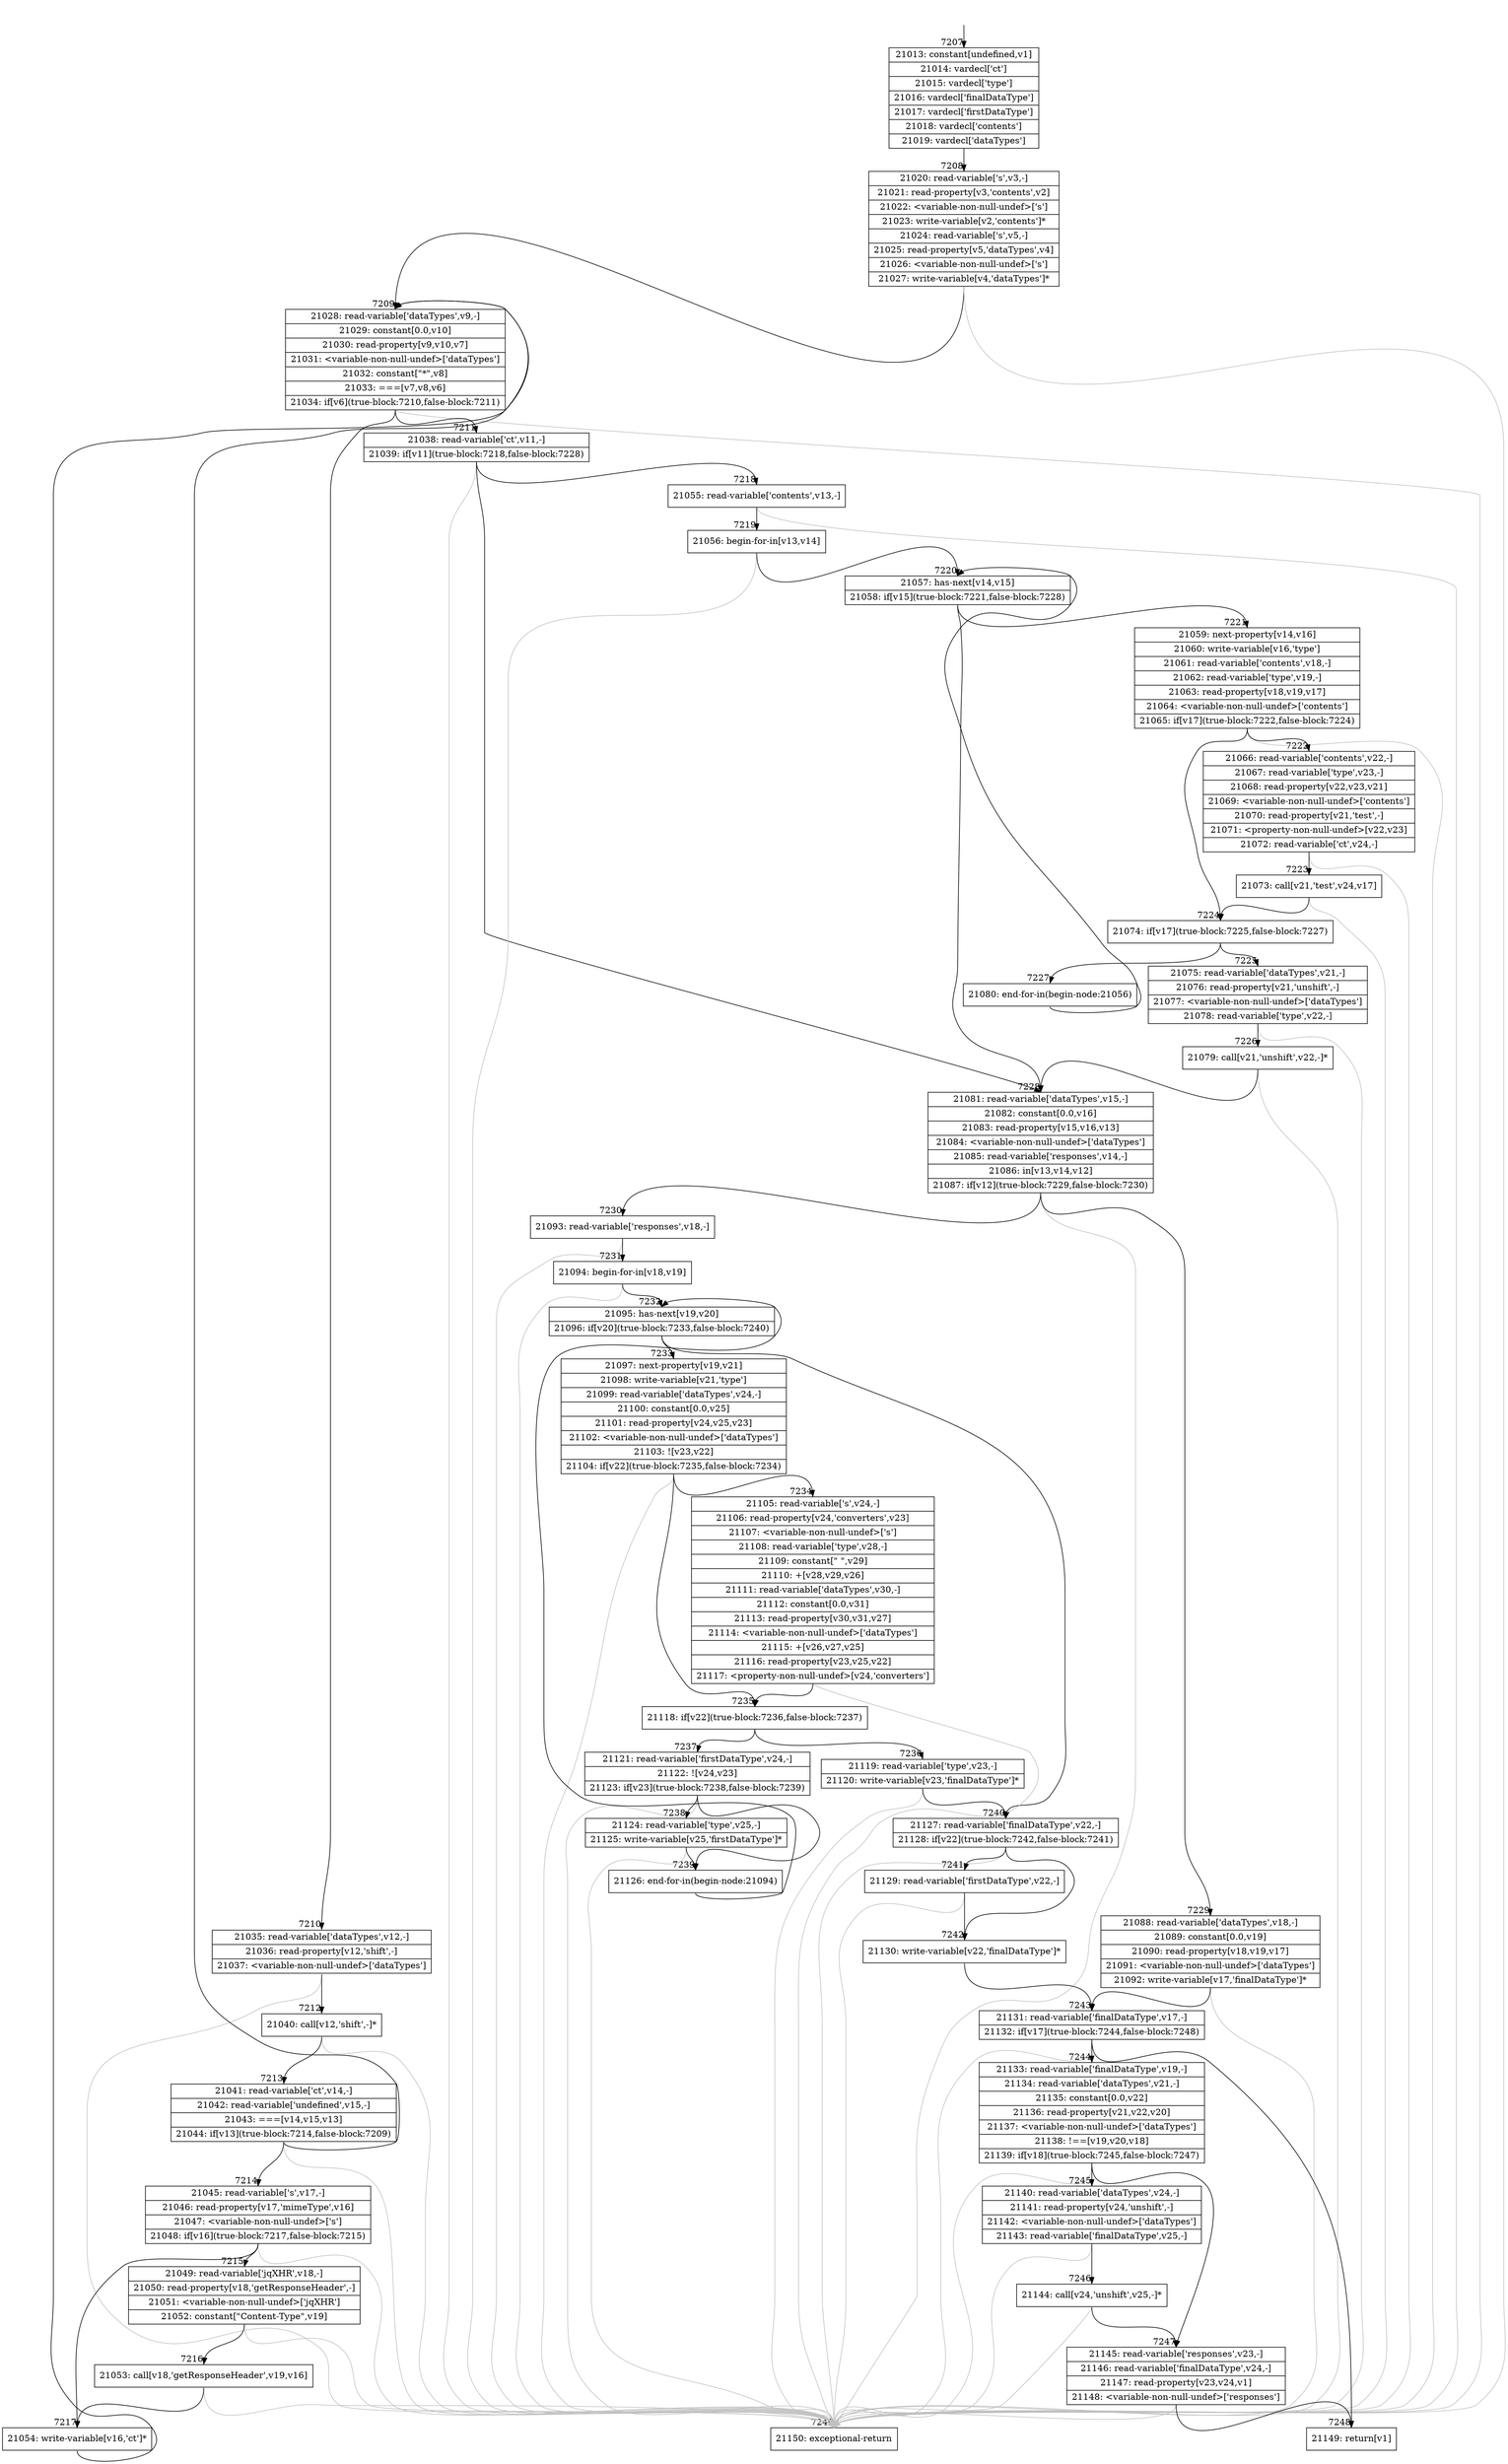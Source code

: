 digraph {
rankdir="TD"
BB_entry466[shape=none,label=""];
BB_entry466 -> BB7207 [tailport=s, headport=n, headlabel="    7207"]
BB7207 [shape=record label="{21013: constant[undefined,v1]|21014: vardecl['ct']|21015: vardecl['type']|21016: vardecl['finalDataType']|21017: vardecl['firstDataType']|21018: vardecl['contents']|21019: vardecl['dataTypes']}" ] 
BB7207 -> BB7208 [tailport=s, headport=n, headlabel="      7208"]
BB7208 [shape=record label="{21020: read-variable['s',v3,-]|21021: read-property[v3,'contents',v2]|21022: \<variable-non-null-undef\>['s']|21023: write-variable[v2,'contents']*|21024: read-variable['s',v5,-]|21025: read-property[v5,'dataTypes',v4]|21026: \<variable-non-null-undef\>['s']|21027: write-variable[v4,'dataTypes']*}" ] 
BB7208 -> BB7209 [tailport=s, headport=n, headlabel="      7209"]
BB7208 -> BB7249 [tailport=s, headport=n, color=gray, headlabel="      7249"]
BB7209 [shape=record label="{21028: read-variable['dataTypes',v9,-]|21029: constant[0.0,v10]|21030: read-property[v9,v10,v7]|21031: \<variable-non-null-undef\>['dataTypes']|21032: constant[\"*\",v8]|21033: ===[v7,v8,v6]|21034: if[v6](true-block:7210,false-block:7211)}" ] 
BB7209 -> BB7210 [tailport=s, headport=n, headlabel="      7210"]
BB7209 -> BB7211 [tailport=s, headport=n, headlabel="      7211"]
BB7209 -> BB7249 [tailport=s, headport=n, color=gray]
BB7210 [shape=record label="{21035: read-variable['dataTypes',v12,-]|21036: read-property[v12,'shift',-]|21037: \<variable-non-null-undef\>['dataTypes']}" ] 
BB7210 -> BB7212 [tailport=s, headport=n, headlabel="      7212"]
BB7210 -> BB7249 [tailport=s, headport=n, color=gray]
BB7211 [shape=record label="{21038: read-variable['ct',v11,-]|21039: if[v11](true-block:7218,false-block:7228)}" ] 
BB7211 -> BB7218 [tailport=s, headport=n, headlabel="      7218"]
BB7211 -> BB7228 [tailport=s, headport=n, headlabel="      7228"]
BB7211 -> BB7249 [tailport=s, headport=n, color=gray]
BB7212 [shape=record label="{21040: call[v12,'shift',-]*}" ] 
BB7212 -> BB7213 [tailport=s, headport=n, headlabel="      7213"]
BB7212 -> BB7249 [tailport=s, headport=n, color=gray]
BB7213 [shape=record label="{21041: read-variable['ct',v14,-]|21042: read-variable['undefined',v15,-]|21043: ===[v14,v15,v13]|21044: if[v13](true-block:7214,false-block:7209)}" ] 
BB7213 -> BB7214 [tailport=s, headport=n, headlabel="      7214"]
BB7213 -> BB7209 [tailport=s, headport=n]
BB7213 -> BB7249 [tailport=s, headport=n, color=gray]
BB7214 [shape=record label="{21045: read-variable['s',v17,-]|21046: read-property[v17,'mimeType',v16]|21047: \<variable-non-null-undef\>['s']|21048: if[v16](true-block:7217,false-block:7215)}" ] 
BB7214 -> BB7217 [tailport=s, headport=n, headlabel="      7217"]
BB7214 -> BB7215 [tailport=s, headport=n, headlabel="      7215"]
BB7214 -> BB7249 [tailport=s, headport=n, color=gray]
BB7215 [shape=record label="{21049: read-variable['jqXHR',v18,-]|21050: read-property[v18,'getResponseHeader',-]|21051: \<variable-non-null-undef\>['jqXHR']|21052: constant[\"Content-Type\",v19]}" ] 
BB7215 -> BB7216 [tailport=s, headport=n, headlabel="      7216"]
BB7215 -> BB7249 [tailport=s, headport=n, color=gray]
BB7216 [shape=record label="{21053: call[v18,'getResponseHeader',v19,v16]}" ] 
BB7216 -> BB7217 [tailport=s, headport=n]
BB7216 -> BB7249 [tailport=s, headport=n, color=gray]
BB7217 [shape=record label="{21054: write-variable[v16,'ct']*}" ] 
BB7217 -> BB7209 [tailport=s, headport=n]
BB7218 [shape=record label="{21055: read-variable['contents',v13,-]}" ] 
BB7218 -> BB7219 [tailport=s, headport=n, headlabel="      7219"]
BB7218 -> BB7249 [tailport=s, headport=n, color=gray]
BB7219 [shape=record label="{21056: begin-for-in[v13,v14]}" ] 
BB7219 -> BB7220 [tailport=s, headport=n, headlabel="      7220"]
BB7219 -> BB7249 [tailport=s, headport=n, color=gray]
BB7220 [shape=record label="{21057: has-next[v14,v15]|21058: if[v15](true-block:7221,false-block:7228)}" ] 
BB7220 -> BB7221 [tailport=s, headport=n, headlabel="      7221"]
BB7220 -> BB7228 [tailport=s, headport=n]
BB7221 [shape=record label="{21059: next-property[v14,v16]|21060: write-variable[v16,'type']|21061: read-variable['contents',v18,-]|21062: read-variable['type',v19,-]|21063: read-property[v18,v19,v17]|21064: \<variable-non-null-undef\>['contents']|21065: if[v17](true-block:7222,false-block:7224)}" ] 
BB7221 -> BB7224 [tailport=s, headport=n, headlabel="      7224"]
BB7221 -> BB7222 [tailport=s, headport=n, headlabel="      7222"]
BB7221 -> BB7249 [tailport=s, headport=n, color=gray]
BB7222 [shape=record label="{21066: read-variable['contents',v22,-]|21067: read-variable['type',v23,-]|21068: read-property[v22,v23,v21]|21069: \<variable-non-null-undef\>['contents']|21070: read-property[v21,'test',-]|21071: \<property-non-null-undef\>[v22,v23]|21072: read-variable['ct',v24,-]}" ] 
BB7222 -> BB7223 [tailport=s, headport=n, headlabel="      7223"]
BB7222 -> BB7249 [tailport=s, headport=n, color=gray]
BB7223 [shape=record label="{21073: call[v21,'test',v24,v17]}" ] 
BB7223 -> BB7224 [tailport=s, headport=n]
BB7223 -> BB7249 [tailport=s, headport=n, color=gray]
BB7224 [shape=record label="{21074: if[v17](true-block:7225,false-block:7227)}" ] 
BB7224 -> BB7225 [tailport=s, headport=n, headlabel="      7225"]
BB7224 -> BB7227 [tailport=s, headport=n, headlabel="      7227"]
BB7225 [shape=record label="{21075: read-variable['dataTypes',v21,-]|21076: read-property[v21,'unshift',-]|21077: \<variable-non-null-undef\>['dataTypes']|21078: read-variable['type',v22,-]}" ] 
BB7225 -> BB7226 [tailport=s, headport=n, headlabel="      7226"]
BB7225 -> BB7249 [tailport=s, headport=n, color=gray]
BB7226 [shape=record label="{21079: call[v21,'unshift',v22,-]*}" ] 
BB7226 -> BB7228 [tailport=s, headport=n]
BB7226 -> BB7249 [tailport=s, headport=n, color=gray]
BB7227 [shape=record label="{21080: end-for-in(begin-node:21056)}" ] 
BB7227 -> BB7220 [tailport=s, headport=n]
BB7228 [shape=record label="{21081: read-variable['dataTypes',v15,-]|21082: constant[0.0,v16]|21083: read-property[v15,v16,v13]|21084: \<variable-non-null-undef\>['dataTypes']|21085: read-variable['responses',v14,-]|21086: in[v13,v14,v12]|21087: if[v12](true-block:7229,false-block:7230)}" ] 
BB7228 -> BB7229 [tailport=s, headport=n, headlabel="      7229"]
BB7228 -> BB7230 [tailport=s, headport=n, headlabel="      7230"]
BB7228 -> BB7249 [tailport=s, headport=n, color=gray]
BB7229 [shape=record label="{21088: read-variable['dataTypes',v18,-]|21089: constant[0.0,v19]|21090: read-property[v18,v19,v17]|21091: \<variable-non-null-undef\>['dataTypes']|21092: write-variable[v17,'finalDataType']*}" ] 
BB7229 -> BB7243 [tailport=s, headport=n, headlabel="      7243"]
BB7229 -> BB7249 [tailport=s, headport=n, color=gray]
BB7230 [shape=record label="{21093: read-variable['responses',v18,-]}" ] 
BB7230 -> BB7231 [tailport=s, headport=n, headlabel="      7231"]
BB7230 -> BB7249 [tailport=s, headport=n, color=gray]
BB7231 [shape=record label="{21094: begin-for-in[v18,v19]}" ] 
BB7231 -> BB7232 [tailport=s, headport=n, headlabel="      7232"]
BB7231 -> BB7249 [tailport=s, headport=n, color=gray]
BB7232 [shape=record label="{21095: has-next[v19,v20]|21096: if[v20](true-block:7233,false-block:7240)}" ] 
BB7232 -> BB7233 [tailport=s, headport=n, headlabel="      7233"]
BB7232 -> BB7240 [tailport=s, headport=n, headlabel="      7240"]
BB7233 [shape=record label="{21097: next-property[v19,v21]|21098: write-variable[v21,'type']|21099: read-variable['dataTypes',v24,-]|21100: constant[0.0,v25]|21101: read-property[v24,v25,v23]|21102: \<variable-non-null-undef\>['dataTypes']|21103: ![v23,v22]|21104: if[v22](true-block:7235,false-block:7234)}" ] 
BB7233 -> BB7235 [tailport=s, headport=n, headlabel="      7235"]
BB7233 -> BB7234 [tailport=s, headport=n, headlabel="      7234"]
BB7233 -> BB7249 [tailport=s, headport=n, color=gray]
BB7234 [shape=record label="{21105: read-variable['s',v24,-]|21106: read-property[v24,'converters',v23]|21107: \<variable-non-null-undef\>['s']|21108: read-variable['type',v28,-]|21109: constant[\" \",v29]|21110: +[v28,v29,v26]|21111: read-variable['dataTypes',v30,-]|21112: constant[0.0,v31]|21113: read-property[v30,v31,v27]|21114: \<variable-non-null-undef\>['dataTypes']|21115: +[v26,v27,v25]|21116: read-property[v23,v25,v22]|21117: \<property-non-null-undef\>[v24,'converters']}" ] 
BB7234 -> BB7235 [tailport=s, headport=n]
BB7234 -> BB7249 [tailport=s, headport=n, color=gray]
BB7235 [shape=record label="{21118: if[v22](true-block:7236,false-block:7237)}" ] 
BB7235 -> BB7236 [tailport=s, headport=n, headlabel="      7236"]
BB7235 -> BB7237 [tailport=s, headport=n, headlabel="      7237"]
BB7236 [shape=record label="{21119: read-variable['type',v23,-]|21120: write-variable[v23,'finalDataType']*}" ] 
BB7236 -> BB7240 [tailport=s, headport=n]
BB7236 -> BB7249 [tailport=s, headport=n, color=gray]
BB7237 [shape=record label="{21121: read-variable['firstDataType',v24,-]|21122: ![v24,v23]|21123: if[v23](true-block:7238,false-block:7239)}" ] 
BB7237 -> BB7238 [tailport=s, headport=n, headlabel="      7238"]
BB7237 -> BB7239 [tailport=s, headport=n, headlabel="      7239"]
BB7237 -> BB7249 [tailport=s, headport=n, color=gray]
BB7238 [shape=record label="{21124: read-variable['type',v25,-]|21125: write-variable[v25,'firstDataType']*}" ] 
BB7238 -> BB7239 [tailport=s, headport=n]
BB7238 -> BB7249 [tailport=s, headport=n, color=gray]
BB7239 [shape=record label="{21126: end-for-in(begin-node:21094)}" ] 
BB7239 -> BB7232 [tailport=s, headport=n]
BB7240 [shape=record label="{21127: read-variable['finalDataType',v22,-]|21128: if[v22](true-block:7242,false-block:7241)}" ] 
BB7240 -> BB7242 [tailport=s, headport=n, headlabel="      7242"]
BB7240 -> BB7241 [tailport=s, headport=n, headlabel="      7241"]
BB7240 -> BB7249 [tailport=s, headport=n, color=gray]
BB7241 [shape=record label="{21129: read-variable['firstDataType',v22,-]}" ] 
BB7241 -> BB7242 [tailport=s, headport=n]
BB7241 -> BB7249 [tailport=s, headport=n, color=gray]
BB7242 [shape=record label="{21130: write-variable[v22,'finalDataType']*}" ] 
BB7242 -> BB7243 [tailport=s, headport=n]
BB7243 [shape=record label="{21131: read-variable['finalDataType',v17,-]|21132: if[v17](true-block:7244,false-block:7248)}" ] 
BB7243 -> BB7244 [tailport=s, headport=n, headlabel="      7244"]
BB7243 -> BB7248 [tailport=s, headport=n, headlabel="      7248"]
BB7243 -> BB7249 [tailport=s, headport=n, color=gray]
BB7244 [shape=record label="{21133: read-variable['finalDataType',v19,-]|21134: read-variable['dataTypes',v21,-]|21135: constant[0.0,v22]|21136: read-property[v21,v22,v20]|21137: \<variable-non-null-undef\>['dataTypes']|21138: !==[v19,v20,v18]|21139: if[v18](true-block:7245,false-block:7247)}" ] 
BB7244 -> BB7245 [tailport=s, headport=n, headlabel="      7245"]
BB7244 -> BB7247 [tailport=s, headport=n, headlabel="      7247"]
BB7244 -> BB7249 [tailport=s, headport=n, color=gray]
BB7245 [shape=record label="{21140: read-variable['dataTypes',v24,-]|21141: read-property[v24,'unshift',-]|21142: \<variable-non-null-undef\>['dataTypes']|21143: read-variable['finalDataType',v25,-]}" ] 
BB7245 -> BB7246 [tailport=s, headport=n, headlabel="      7246"]
BB7245 -> BB7249 [tailport=s, headport=n, color=gray]
BB7246 [shape=record label="{21144: call[v24,'unshift',v25,-]*}" ] 
BB7246 -> BB7247 [tailport=s, headport=n]
BB7246 -> BB7249 [tailport=s, headport=n, color=gray]
BB7247 [shape=record label="{21145: read-variable['responses',v23,-]|21146: read-variable['finalDataType',v24,-]|21147: read-property[v23,v24,v1]|21148: \<variable-non-null-undef\>['responses']}" ] 
BB7247 -> BB7248 [tailport=s, headport=n]
BB7247 -> BB7249 [tailport=s, headport=n, color=gray]
BB7248 [shape=record label="{21149: return[v1]}" ] 
BB7249 [shape=record label="{21150: exceptional-return}" ] 
}
